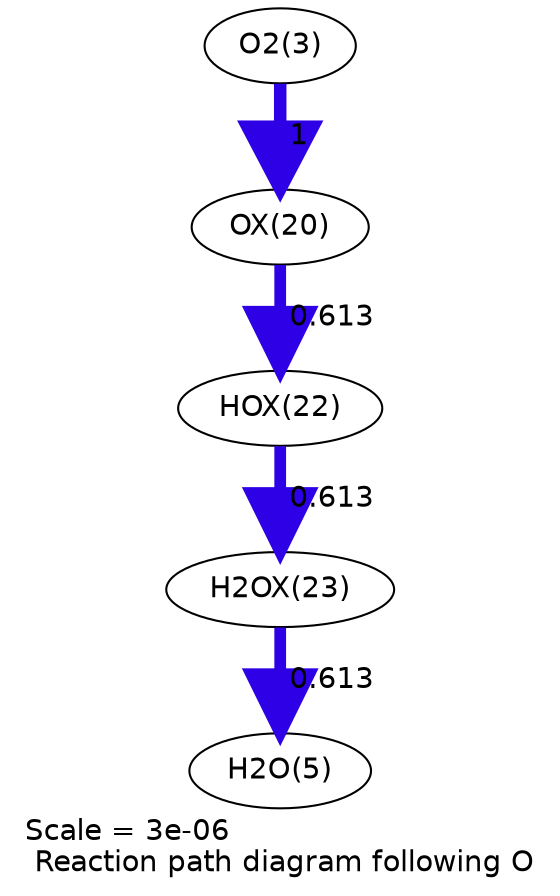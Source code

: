 digraph reaction_paths {
center=1;
s5 -> s55[fontname="Helvetica", penwidth=6, arrowsize=3, color="0.7, 1.5, 0.9"
, label=" 1"];
s55 -> s57[fontname="Helvetica", penwidth=5.63, arrowsize=2.82, color="0.7, 1.11, 0.9"
, label=" 0.613"];
s57 -> s58[fontname="Helvetica", penwidth=5.63, arrowsize=2.82, color="0.7, 1.11, 0.9"
, label=" 0.613"];
s58 -> s7[fontname="Helvetica", penwidth=5.63, arrowsize=2.82, color="0.7, 1.11, 0.9"
, label=" 0.613"];
s5 [ fontname="Helvetica", label="O2(3)"];
s7 [ fontname="Helvetica", label="H2O(5)"];
s55 [ fontname="Helvetica", label="OX(20)"];
s57 [ fontname="Helvetica", label="HOX(22)"];
s58 [ fontname="Helvetica", label="H2OX(23)"];
 label = "Scale = 3e-06\l Reaction path diagram following O";
 fontname = "Helvetica";
}
